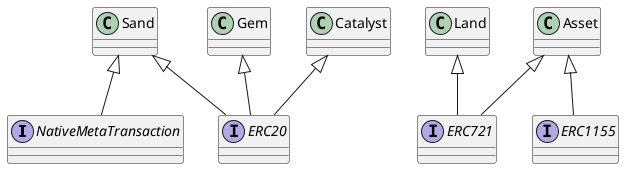 @startuml
interface NativeMetaTransaction
interface ERC20
interface ERC721
interface ERC1155

Sand <|-- NativeMetaTransaction
Sand <|-- ERC20

Asset <|-- ERC721
Asset <|-- ERC1155
class Asset {
}


Land <|-- ERC721
class Land {
}

Gem <|-- ERC20
class Gem {
}

Catalyst <|-- ERC20
class Catalyst {
}
@enduml
